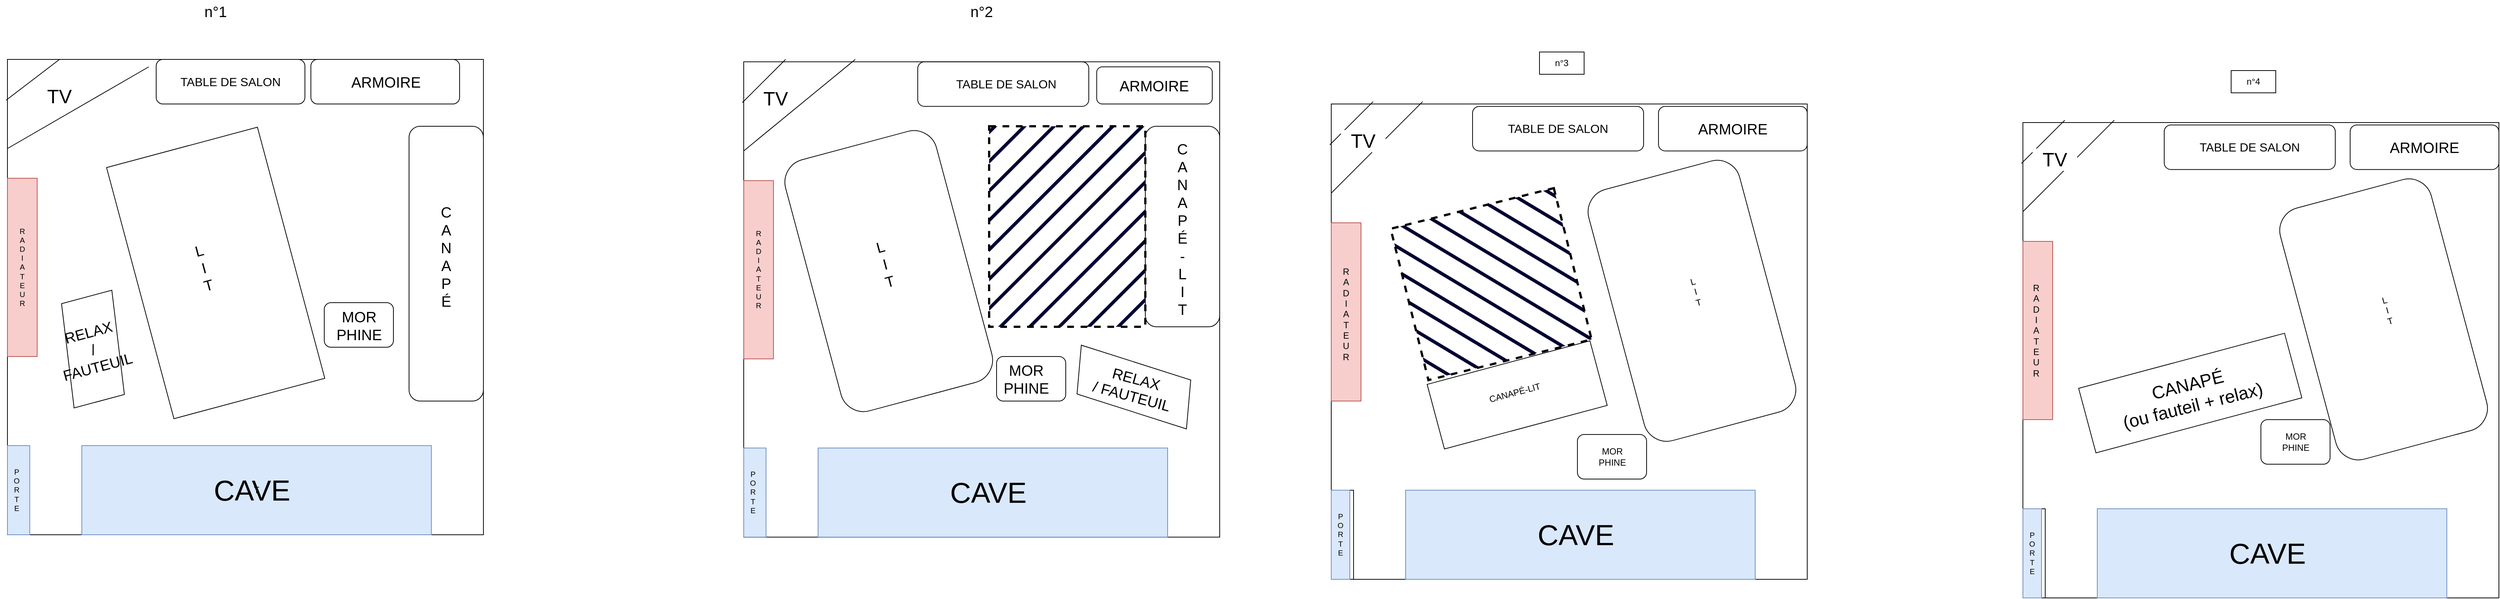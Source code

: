 <mxfile version="20.5.3" type="github">
  <diagram id="ERy5cmdqRieVJY0Wvs2K" name="Page-1">
    <mxGraphModel dx="1581" dy="983" grid="1" gridSize="10" guides="1" tooltips="1" connect="1" arrows="1" fold="1" page="1" pageScale="1" pageWidth="850" pageHeight="1100" math="0" shadow="0">
      <root>
        <mxCell id="0" />
        <mxCell id="1" parent="0" />
        <mxCell id="TchNHPj4xIEFroDG848J-1" value="" style="whiteSpace=wrap;html=1;aspect=fixed;movable=0;resizable=0;rotatable=0;deletable=0;editable=0;connectable=0;" parent="1" vertex="1">
          <mxGeometry x="40" y="120" width="640" height="640" as="geometry" />
        </mxCell>
        <mxCell id="TchNHPj4xIEFroDG848J-2" value="" style="rounded=0;whiteSpace=wrap;html=1;fillColor=#dae8fc;strokeColor=#6c8ebf;" parent="1" vertex="1">
          <mxGeometry x="40" y="640" width="30" height="120" as="geometry" />
        </mxCell>
        <mxCell id="TchNHPj4xIEFroDG848J-3" value="T" style="rounded=0;whiteSpace=wrap;html=1;fillColor=#dae8fc;strokeColor=#6c8ebf;" parent="1" vertex="1">
          <mxGeometry x="140" y="640" width="470" height="120" as="geometry" />
        </mxCell>
        <mxCell id="TchNHPj4xIEFroDG848J-4" value="" style="rounded=0;whiteSpace=wrap;html=1;fillColor=#f8cecc;strokeColor=#b85450;" parent="1" vertex="1">
          <mxGeometry x="40" y="280" width="40" height="240" as="geometry" />
        </mxCell>
        <mxCell id="TchNHPj4xIEFroDG848J-6" value="" style="endArrow=none;html=1;rounded=0;" parent="1" edge="1">
          <mxGeometry width="50" height="50" relative="1" as="geometry">
            <mxPoint x="40" y="240" as="sourcePoint" />
            <mxPoint x="230" y="130" as="targetPoint" />
          </mxGeometry>
        </mxCell>
        <mxCell id="TchNHPj4xIEFroDG848J-10" value="" style="endArrow=none;html=1;rounded=0;exitX=-0.003;exitY=0.086;exitDx=0;exitDy=0;exitPerimeter=0;" parent="1" source="TchNHPj4xIEFroDG848J-1" edge="1">
          <mxGeometry width="50" height="50" relative="1" as="geometry">
            <mxPoint x="10" y="203.2" as="sourcePoint" />
            <mxPoint x="110" y="120" as="targetPoint" />
          </mxGeometry>
        </mxCell>
        <mxCell id="TchNHPj4xIEFroDG848J-11" value="&lt;font style=&quot;font-size: 26px;&quot;&gt;TV&lt;/font&gt;" style="text;html=1;strokeColor=none;fillColor=none;align=center;verticalAlign=middle;whiteSpace=wrap;rounded=0;" parent="1" vertex="1">
          <mxGeometry x="80" y="155" width="60" height="30" as="geometry" />
        </mxCell>
        <mxCell id="TchNHPj4xIEFroDG848J-26" value="&lt;font style=&quot;font-size: 38.9px;&quot;&gt;CAVE&lt;/font&gt;" style="text;html=1;strokeColor=none;fillColor=none;align=center;verticalAlign=middle;whiteSpace=wrap;rounded=0;fontSize=26;" parent="1" vertex="1">
          <mxGeometry x="274" y="686" width="190" height="30" as="geometry" />
        </mxCell>
        <mxCell id="TchNHPj4xIEFroDG848J-27" value="&lt;div style=&quot;font-size: 10.19px;&quot;&gt;&lt;font style=&quot;font-size: 10.19px;&quot;&gt;P&lt;/font&gt;&lt;/div&gt;&lt;div style=&quot;font-size: 10.19px;&quot;&gt;&lt;font style=&quot;font-size: 10.19px;&quot;&gt;O&lt;/font&gt;&lt;/div&gt;&lt;div style=&quot;font-size: 10.19px;&quot;&gt;&lt;font style=&quot;font-size: 10.19px;&quot;&gt;R&lt;/font&gt;&lt;/div&gt;&lt;div style=&quot;font-size: 10.19px;&quot;&gt;&lt;font style=&quot;font-size: 10.19px;&quot;&gt;T&lt;/font&gt;&lt;/div&gt;&lt;div style=&quot;font-size: 10.19px;&quot;&gt;&lt;font style=&quot;font-size: 10.19px;&quot;&gt;E&lt;/font&gt;&lt;/div&gt;" style="text;html=1;strokeColor=none;fillColor=none;align=center;verticalAlign=middle;whiteSpace=wrap;rounded=0;fontSize=38.9;" parent="1" vertex="1">
          <mxGeometry x="40" y="640" width="25" height="120" as="geometry" />
        </mxCell>
        <mxCell id="TchNHPj4xIEFroDG848J-28" value="&lt;div&gt;R&lt;/div&gt;&lt;div&gt;A&lt;/div&gt;&lt;div&gt;D&lt;/div&gt;&lt;div&gt;I&lt;/div&gt;&lt;div&gt;A&lt;/div&gt;&lt;div&gt;T&lt;/div&gt;&lt;div&gt;E&lt;/div&gt;&lt;div&gt;U&lt;/div&gt;&lt;div&gt;R&lt;br&gt;&lt;/div&gt;" style="text;html=1;strokeColor=none;fillColor=none;align=center;verticalAlign=middle;whiteSpace=wrap;rounded=0;fontSize=10.19;" parent="1" vertex="1">
          <mxGeometry x="30" y="385" width="60" height="30" as="geometry" />
        </mxCell>
        <mxCell id="TchNHPj4xIEFroDG848J-29" value="" style="whiteSpace=wrap;html=1;aspect=fixed;movable=0;resizable=0;rotatable=0;deletable=0;editable=0;connectable=0;" parent="1" vertex="1">
          <mxGeometry x="1030" y="123.2" width="640" height="640" as="geometry" />
        </mxCell>
        <mxCell id="TchNHPj4xIEFroDG848J-30" value="" style="rounded=0;whiteSpace=wrap;html=1;fillColor=#dae8fc;strokeColor=#6c8ebf;" parent="1" vertex="1">
          <mxGeometry x="1030" y="643.2" width="30" height="120" as="geometry" />
        </mxCell>
        <mxCell id="TchNHPj4xIEFroDG848J-31" value="" style="rounded=0;whiteSpace=wrap;html=1;fillColor=#dae8fc;strokeColor=#6c8ebf;" parent="1" vertex="1">
          <mxGeometry x="1130" y="643.2" width="470" height="120" as="geometry" />
        </mxCell>
        <mxCell id="TchNHPj4xIEFroDG848J-32" value="" style="rounded=0;whiteSpace=wrap;html=1;fillColor=#f8cecc;strokeColor=#b85450;" parent="1" vertex="1">
          <mxGeometry x="1030" y="283.2" width="40" height="240" as="geometry" />
        </mxCell>
        <mxCell id="TchNHPj4xIEFroDG848J-33" value="" style="endArrow=none;html=1;rounded=0;" parent="1" edge="1">
          <mxGeometry width="50" height="50" relative="1" as="geometry">
            <mxPoint x="1030" y="243.2" as="sourcePoint" />
            <mxPoint x="1180" y="120" as="targetPoint" />
          </mxGeometry>
        </mxCell>
        <mxCell id="TchNHPj4xIEFroDG848J-34" value="" style="endArrow=none;html=1;rounded=0;entryX=0.088;entryY=-0.005;entryDx=0;entryDy=0;entryPerimeter=0;exitX=-0.003;exitY=0.086;exitDx=0;exitDy=0;exitPerimeter=0;" parent="1" source="TchNHPj4xIEFroDG848J-29" target="TchNHPj4xIEFroDG848J-29" edge="1">
          <mxGeometry width="50" height="50" relative="1" as="geometry">
            <mxPoint x="1000" y="206.4" as="sourcePoint" />
            <mxPoint x="1122.88" y="83.2" as="targetPoint" />
          </mxGeometry>
        </mxCell>
        <mxCell id="TchNHPj4xIEFroDG848J-35" value="&lt;font style=&quot;font-size: 26px;&quot;&gt;TV&lt;/font&gt;" style="text;html=1;strokeColor=none;fillColor=none;align=center;verticalAlign=middle;whiteSpace=wrap;rounded=0;" parent="1" vertex="1">
          <mxGeometry x="1043" y="158.2" width="60" height="30" as="geometry" />
        </mxCell>
        <mxCell id="TchNHPj4xIEFroDG848J-36" value="&lt;font style=&quot;font-size: 38.9px;&quot;&gt;CAVE&lt;/font&gt;" style="text;html=1;strokeColor=none;fillColor=none;align=center;verticalAlign=middle;whiteSpace=wrap;rounded=0;fontSize=26;" parent="1" vertex="1">
          <mxGeometry x="1264" y="689.2" width="190" height="30" as="geometry" />
        </mxCell>
        <mxCell id="TchNHPj4xIEFroDG848J-37" value="&lt;div style=&quot;font-size: 10.19px;&quot;&gt;&lt;font style=&quot;font-size: 10.19px;&quot;&gt;P&lt;/font&gt;&lt;/div&gt;&lt;div style=&quot;font-size: 10.19px;&quot;&gt;&lt;font style=&quot;font-size: 10.19px;&quot;&gt;O&lt;/font&gt;&lt;/div&gt;&lt;div style=&quot;font-size: 10.19px;&quot;&gt;&lt;font style=&quot;font-size: 10.19px;&quot;&gt;R&lt;/font&gt;&lt;/div&gt;&lt;div style=&quot;font-size: 10.19px;&quot;&gt;&lt;font style=&quot;font-size: 10.19px;&quot;&gt;T&lt;/font&gt;&lt;/div&gt;&lt;div style=&quot;font-size: 10.19px;&quot;&gt;&lt;font style=&quot;font-size: 10.19px;&quot;&gt;E&lt;/font&gt;&lt;/div&gt;" style="text;html=1;strokeColor=none;fillColor=none;align=center;verticalAlign=middle;whiteSpace=wrap;rounded=0;fontSize=38.9;" parent="1" vertex="1">
          <mxGeometry x="1030" y="643.2" width="25" height="120" as="geometry" />
        </mxCell>
        <mxCell id="TchNHPj4xIEFroDG848J-38" value="&lt;div&gt;R&lt;/div&gt;&lt;div&gt;A&lt;/div&gt;&lt;div&gt;D&lt;/div&gt;&lt;div&gt;I&lt;/div&gt;&lt;div&gt;A&lt;/div&gt;&lt;div&gt;T&lt;/div&gt;&lt;div&gt;E&lt;/div&gt;&lt;div&gt;U&lt;/div&gt;&lt;div&gt;R&lt;br&gt;&lt;/div&gt;" style="text;html=1;strokeColor=none;fillColor=none;align=center;verticalAlign=middle;whiteSpace=wrap;rounded=0;fontSize=10.19;" parent="1" vertex="1">
          <mxGeometry x="1020" y="388.2" width="60" height="30" as="geometry" />
        </mxCell>
        <mxCell id="TchNHPj4xIEFroDG848J-39" value="" style="whiteSpace=wrap;html=1;aspect=fixed;" parent="1" vertex="1">
          <mxGeometry x="1820" y="180" width="640" height="640" as="geometry" />
        </mxCell>
        <mxCell id="TchNHPj4xIEFroDG848J-40" value="" style="rounded=0;whiteSpace=wrap;html=1;fillColor=default;strokeColor=default;" parent="1" vertex="1">
          <mxGeometry x="1820" y="700" width="30" height="120" as="geometry" />
        </mxCell>
        <mxCell id="TchNHPj4xIEFroDG848J-41" value="" style="rounded=0;whiteSpace=wrap;html=1;fillColor=#dae8fc;strokeColor=#6c8ebf;" parent="1" vertex="1">
          <mxGeometry x="1920" y="700" width="470" height="120" as="geometry" />
        </mxCell>
        <mxCell id="TchNHPj4xIEFroDG848J-42" value="" style="rounded=0;whiteSpace=wrap;html=1;fillColor=#f8cecc;strokeColor=#b85450;" parent="1" vertex="1">
          <mxGeometry x="1820" y="340" width="40" height="240" as="geometry" />
        </mxCell>
        <mxCell id="TchNHPj4xIEFroDG848J-43" value="" style="endArrow=none;html=1;rounded=0;entryX=0.192;entryY=-0.005;entryDx=0;entryDy=0;entryPerimeter=0;fontSize=12;fillColor=default;" parent="1" target="TchNHPj4xIEFroDG848J-39" edge="1">
          <mxGeometry width="50" height="50" relative="1" as="geometry">
            <mxPoint x="1820" y="300.0" as="sourcePoint" />
            <mxPoint x="1870" y="250" as="targetPoint" />
          </mxGeometry>
        </mxCell>
        <mxCell id="TchNHPj4xIEFroDG848J-44" value="" style="endArrow=none;html=1;rounded=0;entryX=0.088;entryY=-0.005;entryDx=0;entryDy=0;entryPerimeter=0;exitX=-0.003;exitY=0.086;exitDx=0;exitDy=0;exitPerimeter=0;fontSize=12;fillColor=default;" parent="1" source="TchNHPj4xIEFroDG848J-39" target="TchNHPj4xIEFroDG848J-39" edge="1">
          <mxGeometry width="50" height="50" relative="1" as="geometry">
            <mxPoint x="1790" y="263.2" as="sourcePoint" />
            <mxPoint x="1912.88" y="140.0" as="targetPoint" />
          </mxGeometry>
        </mxCell>
        <mxCell id="TchNHPj4xIEFroDG848J-45" value="&lt;font style=&quot;font-size: 26px;&quot;&gt;TV&lt;/font&gt;" style="text;html=1;strokeColor=none;fillColor=default;align=center;verticalAlign=middle;whiteSpace=wrap;rounded=0;" parent="1" vertex="1">
          <mxGeometry x="1833" y="215" width="60" height="30" as="geometry" />
        </mxCell>
        <mxCell id="TchNHPj4xIEFroDG848J-46" value="&lt;font style=&quot;font-size: 38.9px;&quot;&gt;CAVE&lt;/font&gt;" style="text;html=1;strokeColor=none;fillColor=none;align=center;verticalAlign=middle;whiteSpace=wrap;rounded=0;fontSize=12;" parent="1" vertex="1">
          <mxGeometry x="2054" y="746" width="190" height="30" as="geometry" />
        </mxCell>
        <mxCell id="TchNHPj4xIEFroDG848J-47" value="&lt;div style=&quot;font-size: 10.19px;&quot;&gt;&lt;font style=&quot;font-size: 10.19px;&quot;&gt;P&lt;/font&gt;&lt;/div&gt;&lt;div style=&quot;font-size: 10.19px;&quot;&gt;&lt;font style=&quot;font-size: 10.19px;&quot;&gt;O&lt;/font&gt;&lt;/div&gt;&lt;div style=&quot;font-size: 10.19px;&quot;&gt;&lt;font style=&quot;font-size: 10.19px;&quot;&gt;R&lt;/font&gt;&lt;/div&gt;&lt;div style=&quot;font-size: 10.19px;&quot;&gt;&lt;font style=&quot;font-size: 10.19px;&quot;&gt;T&lt;/font&gt;&lt;/div&gt;&lt;div style=&quot;font-size: 10.19px;&quot;&gt;&lt;font style=&quot;font-size: 10.19px;&quot;&gt;E&lt;/font&gt;&lt;/div&gt;" style="text;html=1;strokeColor=#6c8ebf;fillColor=#dae8fc;align=center;verticalAlign=middle;whiteSpace=wrap;rounded=0;fontSize=12;" parent="1" vertex="1">
          <mxGeometry x="1820" y="700" width="25" height="120" as="geometry" />
        </mxCell>
        <mxCell id="TchNHPj4xIEFroDG848J-48" value="&lt;div&gt;R&lt;/div&gt;&lt;div&gt;A&lt;/div&gt;&lt;div&gt;D&lt;/div&gt;&lt;div&gt;I&lt;/div&gt;&lt;div&gt;A&lt;/div&gt;&lt;div&gt;T&lt;/div&gt;&lt;div&gt;E&lt;/div&gt;&lt;div&gt;U&lt;/div&gt;&lt;div&gt;R&lt;br&gt;&lt;/div&gt;" style="text;html=1;strokeColor=none;fillColor=none;align=center;verticalAlign=middle;whiteSpace=wrap;rounded=0;fontSize=12;" parent="1" vertex="1">
          <mxGeometry x="1830" y="450" width="20" height="25" as="geometry" />
        </mxCell>
        <mxCell id="TchNHPj4xIEFroDG848J-59" value="" style="rounded=1;whiteSpace=wrap;html=1;fontSize=12;gradientColor=none;" parent="1" vertex="1">
          <mxGeometry x="2010" y="183.2" width="230" height="60" as="geometry" />
        </mxCell>
        <mxCell id="TchNHPj4xIEFroDG848J-60" value="" style="shape=parallelogram;perimeter=parallelogramPerimeter;whiteSpace=wrap;html=1;fixedSize=1;fontSize=10.19;rotation=-15;" parent="1" vertex="1">
          <mxGeometry x="110" y="440" width="90" height="140" as="geometry" />
        </mxCell>
        <mxCell id="TchNHPj4xIEFroDG848J-61" value="" style="rounded=1;whiteSpace=wrap;html=1;fontSize=10.19;" parent="1" vertex="1">
          <mxGeometry x="448" y="120" width="200" height="60" as="geometry" />
        </mxCell>
        <mxCell id="TchNHPj4xIEFroDG848J-62" value="" style="rounded=1;whiteSpace=wrap;html=1;fontSize=10.19;" parent="1" vertex="1">
          <mxGeometry x="580" y="210" width="100" height="370" as="geometry" />
        </mxCell>
        <mxCell id="TchNHPj4xIEFroDG848J-63" value="&lt;font style=&quot;font-size: 16px;&quot;&gt;TABLE DE SALON&lt;br style=&quot;font-size: 16px;&quot;&gt;&lt;/font&gt;" style="text;html=1;strokeColor=none;fillColor=default;align=center;verticalAlign=middle;whiteSpace=wrap;rounded=1;fontSize=12;" parent="1" vertex="1">
          <mxGeometry x="2045" y="198.2" width="160" height="30" as="geometry" />
        </mxCell>
        <mxCell id="TchNHPj4xIEFroDG848J-64" value="&lt;font style=&quot;font-size: 20px;&quot;&gt;ARMOIRE&lt;/font&gt;" style="text;html=1;strokeColor=none;fillColor=none;align=center;verticalAlign=middle;whiteSpace=wrap;rounded=0;fontSize=10.19;" parent="1" vertex="1">
          <mxGeometry x="469" y="135" width="160" height="30" as="geometry" />
        </mxCell>
        <mxCell id="TchNHPj4xIEFroDG848J-65" value="&lt;div&gt;RELAX&lt;/div&gt;&lt;div&gt;/&lt;br&gt;&lt;/div&gt;&lt;div&gt;FAUTEUIL&lt;br&gt;&lt;/div&gt;" style="text;html=1;strokeColor=none;fillColor=none;align=center;verticalAlign=middle;whiteSpace=wrap;rounded=0;fontSize=20;rotation=-15;" parent="1" vertex="1">
          <mxGeometry x="130" y="450" width="50" height="120" as="geometry" />
        </mxCell>
        <mxCell id="TchNHPj4xIEFroDG848J-66" value="" style="rounded=1;whiteSpace=wrap;html=1;fontSize=20;arcSize=0;rotation=-15;" parent="1" vertex="1">
          <mxGeometry x="215" y="232.5" width="210" height="350" as="geometry" />
        </mxCell>
        <mxCell id="TchNHPj4xIEFroDG848J-67" value="&lt;div&gt;L&lt;/div&gt;&lt;div&gt;I&lt;/div&gt;&lt;div&gt;T&lt;br&gt;&lt;/div&gt;" style="text;html=1;strokeColor=none;fillColor=none;align=center;verticalAlign=middle;whiteSpace=wrap;rounded=0;fontSize=20;rotation=-15;" parent="1" vertex="1">
          <mxGeometry x="274" y="332.5" width="60" height="135" as="geometry" />
        </mxCell>
        <mxCell id="TchNHPj4xIEFroDG848J-69" value="&lt;div&gt;C&lt;/div&gt;&lt;div&gt;A&lt;/div&gt;&lt;div&gt;N&lt;/div&gt;&lt;div&gt;A&lt;/div&gt;&lt;div&gt;P&lt;/div&gt;&lt;div&gt;É&lt;br&gt;&lt;/div&gt;" style="text;html=1;strokeColor=none;fillColor=none;align=center;verticalAlign=middle;whiteSpace=wrap;rounded=0;fontSize=20;" parent="1" vertex="1">
          <mxGeometry x="600" y="246.4" width="60" height="276.8" as="geometry" />
        </mxCell>
        <mxCell id="TchNHPj4xIEFroDG848J-70" value="" style="rounded=1;whiteSpace=wrap;html=1;fontSize=20;" parent="1" vertex="1">
          <mxGeometry x="466" y="447.5" width="93" height="60" as="geometry" />
        </mxCell>
        <mxCell id="TchNHPj4xIEFroDG848J-73" value="&lt;div&gt;MOR&lt;/div&gt;&lt;div&gt;PHINE&lt;/div&gt;" style="text;html=1;strokeColor=none;fillColor=none;align=center;verticalAlign=middle;whiteSpace=wrap;rounded=0;fontSize=20;" parent="1" vertex="1">
          <mxGeometry x="482.5" y="462.5" width="60" height="30" as="geometry" />
        </mxCell>
        <mxCell id="TchNHPj4xIEFroDG848J-74" value="" style="rounded=1;whiteSpace=wrap;html=1;fontSize=20;rotation=-15;" parent="1" vertex="1">
          <mxGeometry x="1120" y="230" width="210" height="350" as="geometry" />
        </mxCell>
        <mxCell id="TchNHPj4xIEFroDG848J-75" value="&lt;div&gt;L&lt;/div&gt;&lt;div&gt;I&lt;/div&gt;&lt;div&gt;T&lt;br&gt;&lt;/div&gt;" style="text;html=1;strokeColor=none;fillColor=none;align=center;verticalAlign=middle;whiteSpace=wrap;rounded=0;fontSize=20;rotation=-15;" parent="1" vertex="1">
          <mxGeometry x="1190" y="327.5" width="60" height="135" as="geometry" />
        </mxCell>
        <mxCell id="TchNHPj4xIEFroDG848J-78" value="" style="rounded=1;whiteSpace=wrap;html=1;fontSize=20;" parent="1" vertex="1">
          <mxGeometry x="1370" y="520" width="93" height="60" as="geometry" />
        </mxCell>
        <mxCell id="TchNHPj4xIEFroDG848J-79" value="&lt;div&gt;MOR&lt;/div&gt;&lt;div&gt;PHINE&lt;/div&gt;" style="text;html=1;strokeColor=none;fillColor=none;align=center;verticalAlign=middle;whiteSpace=wrap;rounded=0;fontSize=20;" parent="1" vertex="1">
          <mxGeometry x="1380" y="535" width="60" height="30" as="geometry" />
        </mxCell>
        <mxCell id="TchNHPj4xIEFroDG848J-80" value="" style="rounded=1;whiteSpace=wrap;html=1;fontSize=12;gradientColor=none;" parent="1" vertex="1">
          <mxGeometry x="2260" y="183.2" width="200" height="60" as="geometry" />
        </mxCell>
        <mxCell id="TchNHPj4xIEFroDG848J-81" value="&lt;font style=&quot;font-size: 20px;&quot;&gt;ARMOIRE&lt;/font&gt;" style="text;html=1;strokeColor=none;fillColor=default;align=center;verticalAlign=middle;whiteSpace=wrap;rounded=1;fontSize=12;" parent="1" vertex="1">
          <mxGeometry x="2280" y="198.2" width="160" height="30" as="geometry" />
        </mxCell>
        <mxCell id="TchNHPj4xIEFroDG848J-85" value="" style="rounded=1;whiteSpace=wrap;html=1;fontSize=10.19;" parent="1" vertex="1">
          <mxGeometry x="1570" y="210" width="100" height="270" as="geometry" />
        </mxCell>
        <mxCell id="TchNHPj4xIEFroDG848J-86" value="&lt;div style=&quot;font-size: 20px;&quot;&gt;&lt;font style=&quot;font-size: 20px;&quot;&gt;C&lt;/font&gt;&lt;/div&gt;&lt;div style=&quot;font-size: 20px;&quot;&gt;&lt;font style=&quot;font-size: 20px;&quot;&gt;A&lt;/font&gt;&lt;/div&gt;&lt;div style=&quot;font-size: 20px;&quot;&gt;&lt;font style=&quot;font-size: 20px;&quot;&gt;N&lt;/font&gt;&lt;/div&gt;&lt;div style=&quot;font-size: 20px;&quot;&gt;&lt;font style=&quot;font-size: 20px;&quot;&gt;A&lt;/font&gt;&lt;/div&gt;&lt;div style=&quot;font-size: 20px;&quot;&gt;&lt;font style=&quot;font-size: 20px;&quot;&gt;P&lt;/font&gt;&lt;/div&gt;&lt;div style=&quot;font-size: 20px;&quot;&gt;&lt;font style=&quot;font-size: 20px;&quot;&gt;É&lt;br style=&quot;font-size: 20px;&quot;&gt;&lt;/font&gt;&lt;/div&gt;&lt;div style=&quot;font-size: 20px;&quot;&gt;&lt;font style=&quot;font-size: 20px;&quot;&gt;-&lt;/font&gt;&lt;/div&gt;&lt;div style=&quot;font-size: 20px;&quot;&gt;&lt;font style=&quot;font-size: 20px;&quot;&gt;L&lt;/font&gt;&lt;/div&gt;&lt;div style=&quot;font-size: 20px;&quot;&gt;&lt;font style=&quot;font-size: 20px;&quot;&gt;I&lt;/font&gt;&lt;/div&gt;&lt;div style=&quot;font-size: 20px;&quot;&gt;&lt;font style=&quot;font-size: 20px;&quot;&gt;T&lt;br style=&quot;font-size: 20px;&quot;&gt;&lt;/font&gt;&lt;/div&gt;" style="text;html=1;strokeColor=none;fillColor=none;align=center;verticalAlign=middle;whiteSpace=wrap;rounded=0;fontSize=20;" parent="1" vertex="1">
          <mxGeometry x="1590" y="232.5" width="60" height="230" as="geometry" />
        </mxCell>
        <mxCell id="TchNHPj4xIEFroDG848J-88" value="" style="rounded=0;whiteSpace=wrap;html=1;strokeColor=default;fontFamily=Helvetica;fontSize=20;fontColor=default;fillColor=#000033;dashed=1;strokeWidth=3;fillStyle=hatch;" parent="1" vertex="1">
          <mxGeometry x="1360" y="210" width="210" height="270" as="geometry" />
        </mxCell>
        <mxCell id="WkIkqAgkAF1c_FRq6uk9-3" value="" style="shape=parallelogram;perimeter=parallelogramPerimeter;whiteSpace=wrap;html=1;fixedSize=1;strokeColor=default;fontFamily=Helvetica;fontSize=20;fontColor=default;fillColor=default;direction=north;rotation=5;size=33.94;" vertex="1" parent="1">
          <mxGeometry x="1479.3" y="511.09" width="150.65" height="100" as="geometry" />
        </mxCell>
        <mxCell id="WkIkqAgkAF1c_FRq6uk9-4" value="&lt;div&gt;RELAX&lt;/div&gt;&lt;div&gt;/ FAUTEUIL&lt;br&gt;&lt;/div&gt;" style="text;html=1;strokeColor=none;fillColor=none;align=center;verticalAlign=middle;whiteSpace=wrap;rounded=0;fontSize=20;rotation=15;" vertex="1" parent="1">
          <mxGeometry x="1484.63" y="538.59" width="140" height="45" as="geometry" />
        </mxCell>
        <mxCell id="WkIkqAgkAF1c_FRq6uk9-9" value="" style="rounded=1;whiteSpace=wrap;html=1;fontSize=10.19;" vertex="1" parent="1">
          <mxGeometry x="240" y="120" width="200" height="60" as="geometry" />
        </mxCell>
        <mxCell id="WkIkqAgkAF1c_FRq6uk9-10" value="&lt;font style=&quot;font-size: 16px;&quot;&gt;TABLE DE SALON&lt;br style=&quot;font-size: 16px;&quot;&gt;&lt;/font&gt;" style="text;html=1;strokeColor=none;fillColor=default;align=center;verticalAlign=middle;whiteSpace=wrap;rounded=1;fontSize=10.19;" vertex="1" parent="1">
          <mxGeometry x="260" y="135" width="160" height="30" as="geometry" />
        </mxCell>
        <mxCell id="WkIkqAgkAF1c_FRq6uk9-12" value="n°1" style="text;html=1;strokeColor=none;fillColor=none;align=center;verticalAlign=middle;whiteSpace=wrap;rounded=0;fontFamily=Helvetica;fontSize=20;fontColor=default;" vertex="1" parent="1">
          <mxGeometry x="290" y="40" width="60" height="30" as="geometry" />
        </mxCell>
        <mxCell id="WkIkqAgkAF1c_FRq6uk9-13" value="n°2" style="text;html=1;strokeColor=none;fillColor=none;align=center;verticalAlign=middle;whiteSpace=wrap;rounded=0;fontFamily=Helvetica;fontSize=20;fontColor=default;" vertex="1" parent="1">
          <mxGeometry x="1320" y="40" width="60" height="30" as="geometry" />
        </mxCell>
        <mxCell id="WkIkqAgkAF1c_FRq6uk9-14" value="" style="rounded=1;whiteSpace=wrap;html=1;fontSize=12;rotation=-15;" vertex="1" parent="1">
          <mxGeometry x="2200" y="270" width="210" height="350" as="geometry" />
        </mxCell>
        <mxCell id="WkIkqAgkAF1c_FRq6uk9-15" value="&lt;div&gt;L&lt;/div&gt;&lt;div&gt;I&lt;/div&gt;&lt;div&gt;T&lt;br&gt;&lt;/div&gt;" style="text;html=1;strokeColor=none;fillColor=default;align=center;verticalAlign=middle;whiteSpace=wrap;rounded=0;fontSize=12;rotation=-15;" vertex="1" parent="1">
          <mxGeometry x="2280" y="365" width="60" height="135" as="geometry" />
        </mxCell>
        <mxCell id="WkIkqAgkAF1c_FRq6uk9-18" value="" style="rounded=1;whiteSpace=wrap;html=1;fontSize=12;" vertex="1" parent="1">
          <mxGeometry x="2151" y="625" width="93" height="60" as="geometry" />
        </mxCell>
        <mxCell id="WkIkqAgkAF1c_FRq6uk9-16" value="&lt;div&gt;MOR&lt;/div&gt;&lt;div&gt;PHINE&lt;/div&gt;" style="text;html=1;strokeColor=none;fillColor=default;align=center;verticalAlign=middle;whiteSpace=wrap;rounded=0;fontSize=12;" vertex="1" parent="1">
          <mxGeometry x="2167.5" y="640" width="60" height="30" as="geometry" />
        </mxCell>
        <mxCell id="WkIkqAgkAF1c_FRq6uk9-21" value="" style="rounded=1;whiteSpace=wrap;html=1;fontSize=12;rotation=75;arcSize=0;" vertex="1" parent="1">
          <mxGeometry x="2025" y="458.4" width="90" height="226.6" as="geometry" />
        </mxCell>
        <mxCell id="WkIkqAgkAF1c_FRq6uk9-22" value="" style="rounded=0;whiteSpace=wrap;html=1;strokeColor=default;fontFamily=Helvetica;fontSize=12;fontColor=default;fillColor=#000033;dashed=1;strokeWidth=3;fillStyle=hatch;rotation=76;" vertex="1" parent="1">
          <mxGeometry x="1929.95" y="309.47" width="210" height="226.11" as="geometry" />
        </mxCell>
        <mxCell id="WkIkqAgkAF1c_FRq6uk9-23" value="CANAPÉ-LIT" style="text;html=1;strokeColor=none;fillColor=default;align=center;verticalAlign=middle;whiteSpace=wrap;rounded=0;fontSize=12;rotation=-15;" vertex="1" parent="1">
          <mxGeometry x="1961.87" y="544.24" width="210" height="50" as="geometry" />
        </mxCell>
        <mxCell id="WkIkqAgkAF1c_FRq6uk9-24" value="n°3" style="text;html=1;strokeColor=default;fillColor=default;align=center;verticalAlign=middle;whiteSpace=wrap;rounded=0;fontFamily=Helvetica;fontSize=12;fontColor=default;" vertex="1" parent="1">
          <mxGeometry x="2100" y="110" width="60" height="30" as="geometry" />
        </mxCell>
        <mxCell id="WkIkqAgkAF1c_FRq6uk9-30" value="" style="rounded=1;whiteSpace=wrap;html=1;fontSize=10.19;gradientColor=none;" vertex="1" parent="1">
          <mxGeometry x="1264" y="123.2" width="230" height="60" as="geometry" />
        </mxCell>
        <mxCell id="WkIkqAgkAF1c_FRq6uk9-29" value="&lt;font style=&quot;font-size: 16px;&quot;&gt;TABLE DE SALON&lt;br style=&quot;font-size: 16px;&quot;&gt;&lt;/font&gt;" style="text;html=1;strokeColor=none;fillColor=default;align=center;verticalAlign=middle;whiteSpace=wrap;rounded=1;fontSize=10.19;" vertex="1" parent="1">
          <mxGeometry x="1303" y="138.2" width="160" height="30" as="geometry" />
        </mxCell>
        <mxCell id="WkIkqAgkAF1c_FRq6uk9-31" value="" style="rounded=1;whiteSpace=wrap;html=1;strokeColor=default;fontFamily=Helvetica;fontSize=20;fontColor=default;fillColor=default;" vertex="1" parent="1">
          <mxGeometry x="1504.63" y="130" width="155.37" height="50" as="geometry" />
        </mxCell>
        <mxCell id="WkIkqAgkAF1c_FRq6uk9-32" value="ARMOIRE" style="text;html=1;strokeColor=none;fillColor=none;align=center;verticalAlign=middle;whiteSpace=wrap;rounded=0;fontFamily=Helvetica;fontSize=20;fontColor=default;" vertex="1" parent="1">
          <mxGeometry x="1552.32" y="140" width="60" height="30" as="geometry" />
        </mxCell>
        <mxCell id="WkIkqAgkAF1c_FRq6uk9-35" value="" style="whiteSpace=wrap;html=1;aspect=fixed;" vertex="1" parent="1">
          <mxGeometry x="2750" y="205" width="640" height="640" as="geometry" />
        </mxCell>
        <mxCell id="WkIkqAgkAF1c_FRq6uk9-36" value="" style="rounded=0;whiteSpace=wrap;html=1;fillColor=default;strokeColor=default;" vertex="1" parent="1">
          <mxGeometry x="2750" y="725" width="30" height="120" as="geometry" />
        </mxCell>
        <mxCell id="WkIkqAgkAF1c_FRq6uk9-37" value="" style="rounded=0;whiteSpace=wrap;html=1;fillColor=#dae8fc;strokeColor=#6c8ebf;" vertex="1" parent="1">
          <mxGeometry x="2850" y="725" width="470" height="120" as="geometry" />
        </mxCell>
        <mxCell id="WkIkqAgkAF1c_FRq6uk9-38" value="" style="rounded=0;whiteSpace=wrap;html=1;fillColor=#f8cecc;strokeColor=#b85450;" vertex="1" parent="1">
          <mxGeometry x="2750" y="365" width="40" height="240" as="geometry" />
        </mxCell>
        <mxCell id="WkIkqAgkAF1c_FRq6uk9-39" value="" style="endArrow=none;html=1;rounded=0;entryX=0.192;entryY=-0.005;entryDx=0;entryDy=0;entryPerimeter=0;fontSize=12;fillColor=default;" edge="1" target="WkIkqAgkAF1c_FRq6uk9-35" parent="1">
          <mxGeometry width="50" height="50" relative="1" as="geometry">
            <mxPoint x="2750" y="325" as="sourcePoint" />
            <mxPoint x="2800" y="275" as="targetPoint" />
          </mxGeometry>
        </mxCell>
        <mxCell id="WkIkqAgkAF1c_FRq6uk9-40" value="" style="endArrow=none;html=1;rounded=0;entryX=0.088;entryY=-0.005;entryDx=0;entryDy=0;entryPerimeter=0;exitX=-0.003;exitY=0.086;exitDx=0;exitDy=0;exitPerimeter=0;fontSize=12;fillColor=default;" edge="1" source="WkIkqAgkAF1c_FRq6uk9-35" target="WkIkqAgkAF1c_FRq6uk9-35" parent="1">
          <mxGeometry width="50" height="50" relative="1" as="geometry">
            <mxPoint x="2720" y="288.2" as="sourcePoint" />
            <mxPoint x="2842.88" y="165" as="targetPoint" />
          </mxGeometry>
        </mxCell>
        <mxCell id="WkIkqAgkAF1c_FRq6uk9-41" value="&lt;font style=&quot;font-size: 26px;&quot;&gt;TV&lt;/font&gt;" style="text;html=1;strokeColor=none;fillColor=default;align=center;verticalAlign=middle;whiteSpace=wrap;rounded=0;" vertex="1" parent="1">
          <mxGeometry x="2763" y="240" width="60" height="30" as="geometry" />
        </mxCell>
        <mxCell id="WkIkqAgkAF1c_FRq6uk9-42" value="&lt;font style=&quot;font-size: 38.9px;&quot;&gt;CAVE&lt;/font&gt;" style="text;html=1;strokeColor=none;fillColor=none;align=center;verticalAlign=middle;whiteSpace=wrap;rounded=0;fontSize=12;" vertex="1" parent="1">
          <mxGeometry x="2984" y="771" width="190" height="30" as="geometry" />
        </mxCell>
        <mxCell id="WkIkqAgkAF1c_FRq6uk9-43" value="&lt;div style=&quot;font-size: 10.19px;&quot;&gt;&lt;font style=&quot;font-size: 10.19px;&quot;&gt;P&lt;/font&gt;&lt;/div&gt;&lt;div style=&quot;font-size: 10.19px;&quot;&gt;&lt;font style=&quot;font-size: 10.19px;&quot;&gt;O&lt;/font&gt;&lt;/div&gt;&lt;div style=&quot;font-size: 10.19px;&quot;&gt;&lt;font style=&quot;font-size: 10.19px;&quot;&gt;R&lt;/font&gt;&lt;/div&gt;&lt;div style=&quot;font-size: 10.19px;&quot;&gt;&lt;font style=&quot;font-size: 10.19px;&quot;&gt;T&lt;/font&gt;&lt;/div&gt;&lt;div style=&quot;font-size: 10.19px;&quot;&gt;&lt;font style=&quot;font-size: 10.19px;&quot;&gt;E&lt;/font&gt;&lt;/div&gt;" style="text;html=1;strokeColor=#6c8ebf;fillColor=#dae8fc;align=center;verticalAlign=middle;whiteSpace=wrap;rounded=0;fontSize=12;" vertex="1" parent="1">
          <mxGeometry x="2750" y="725" width="25" height="120" as="geometry" />
        </mxCell>
        <mxCell id="WkIkqAgkAF1c_FRq6uk9-44" value="&lt;div&gt;R&lt;/div&gt;&lt;div&gt;A&lt;/div&gt;&lt;div&gt;D&lt;/div&gt;&lt;div&gt;I&lt;/div&gt;&lt;div&gt;A&lt;/div&gt;&lt;div&gt;T&lt;/div&gt;&lt;div&gt;E&lt;/div&gt;&lt;div&gt;U&lt;/div&gt;&lt;div&gt;R&lt;br&gt;&lt;/div&gt;" style="text;html=1;strokeColor=none;fillColor=none;align=center;verticalAlign=middle;whiteSpace=wrap;rounded=0;fontSize=12;" vertex="1" parent="1">
          <mxGeometry x="2763" y="470" width="10" height="30" as="geometry" />
        </mxCell>
        <mxCell id="WkIkqAgkAF1c_FRq6uk9-45" value="" style="rounded=1;whiteSpace=wrap;html=1;fontSize=12;gradientColor=none;" vertex="1" parent="1">
          <mxGeometry x="2940" y="208.2" width="230" height="60" as="geometry" />
        </mxCell>
        <mxCell id="WkIkqAgkAF1c_FRq6uk9-46" value="&lt;font style=&quot;font-size: 16px;&quot;&gt;TABLE DE SALON&lt;br style=&quot;font-size: 16px;&quot;&gt;&lt;/font&gt;" style="text;html=1;strokeColor=none;fillColor=default;align=center;verticalAlign=middle;whiteSpace=wrap;rounded=1;fontSize=12;" vertex="1" parent="1">
          <mxGeometry x="2975" y="223.2" width="160" height="30" as="geometry" />
        </mxCell>
        <mxCell id="WkIkqAgkAF1c_FRq6uk9-47" value="" style="rounded=1;whiteSpace=wrap;html=1;fontSize=12;gradientColor=none;" vertex="1" parent="1">
          <mxGeometry x="3190" y="208.2" width="200" height="60" as="geometry" />
        </mxCell>
        <mxCell id="WkIkqAgkAF1c_FRq6uk9-48" value="&lt;font style=&quot;font-size: 20px;&quot;&gt;ARMOIRE&lt;/font&gt;" style="text;html=1;strokeColor=none;fillColor=default;align=center;verticalAlign=middle;whiteSpace=wrap;rounded=1;fontSize=12;" vertex="1" parent="1">
          <mxGeometry x="3210" y="223.2" width="160" height="30" as="geometry" />
        </mxCell>
        <mxCell id="WkIkqAgkAF1c_FRq6uk9-49" value="" style="rounded=1;whiteSpace=wrap;html=1;fontSize=12;rotation=-15;" vertex="1" parent="1">
          <mxGeometry x="3130" y="295" width="210" height="350" as="geometry" />
        </mxCell>
        <mxCell id="WkIkqAgkAF1c_FRq6uk9-50" value="&lt;div&gt;L&lt;/div&gt;&lt;div&gt;I&lt;/div&gt;&lt;div&gt;T&lt;br&gt;&lt;/div&gt;" style="text;html=1;strokeColor=none;fillColor=default;align=center;verticalAlign=middle;whiteSpace=wrap;rounded=0;fontSize=12;rotation=-15;" vertex="1" parent="1">
          <mxGeometry x="3210" y="390" width="60" height="135" as="geometry" />
        </mxCell>
        <mxCell id="WkIkqAgkAF1c_FRq6uk9-51" value="" style="rounded=1;whiteSpace=wrap;html=1;fontSize=12;" vertex="1" parent="1">
          <mxGeometry x="3070" y="605" width="93" height="60" as="geometry" />
        </mxCell>
        <mxCell id="WkIkqAgkAF1c_FRq6uk9-52" value="&lt;div&gt;MOR&lt;/div&gt;&lt;div&gt;PHINE&lt;/div&gt;" style="text;html=1;strokeColor=none;fillColor=default;align=center;verticalAlign=middle;whiteSpace=wrap;rounded=0;fontSize=12;" vertex="1" parent="1">
          <mxGeometry x="3086.5" y="620" width="60" height="30" as="geometry" />
        </mxCell>
        <mxCell id="WkIkqAgkAF1c_FRq6uk9-53" value="" style="rounded=1;whiteSpace=wrap;html=1;fontSize=12;rotation=75;arcSize=0;" vertex="1" parent="1">
          <mxGeometry x="2930" y="425.94" width="90" height="286.6" as="geometry" />
        </mxCell>
        <mxCell id="WkIkqAgkAF1c_FRq6uk9-56" value="n°4" style="text;html=1;strokeColor=default;fillColor=default;align=center;verticalAlign=middle;whiteSpace=wrap;rounded=0;fontFamily=Helvetica;fontSize=12;fontColor=default;" vertex="1" parent="1">
          <mxGeometry x="3030" y="135" width="60" height="30" as="geometry" />
        </mxCell>
        <mxCell id="WkIkqAgkAF1c_FRq6uk9-57" value="&lt;div style=&quot;font-size: 24px;&quot;&gt;&lt;font style=&quot;font-size: 24px;&quot;&gt;CANAPÉ &lt;br style=&quot;font-size: 24px;&quot;&gt;&lt;/font&gt;&lt;/div&gt;&lt;div style=&quot;font-size: 24px;&quot;&gt;&lt;font style=&quot;font-size: 24px;&quot;&gt;(ou fauteil + relax)&lt;/font&gt;&lt;/div&gt;" style="text;html=1;strokeColor=none;fillColor=none;align=center;verticalAlign=middle;whiteSpace=wrap;rounded=0;fontFamily=Helvetica;fontSize=15;fontColor=default;rotation=-14;" vertex="1" parent="1">
          <mxGeometry x="2850" y="556.7" width="250" height="30" as="geometry" />
        </mxCell>
      </root>
    </mxGraphModel>
  </diagram>
</mxfile>
